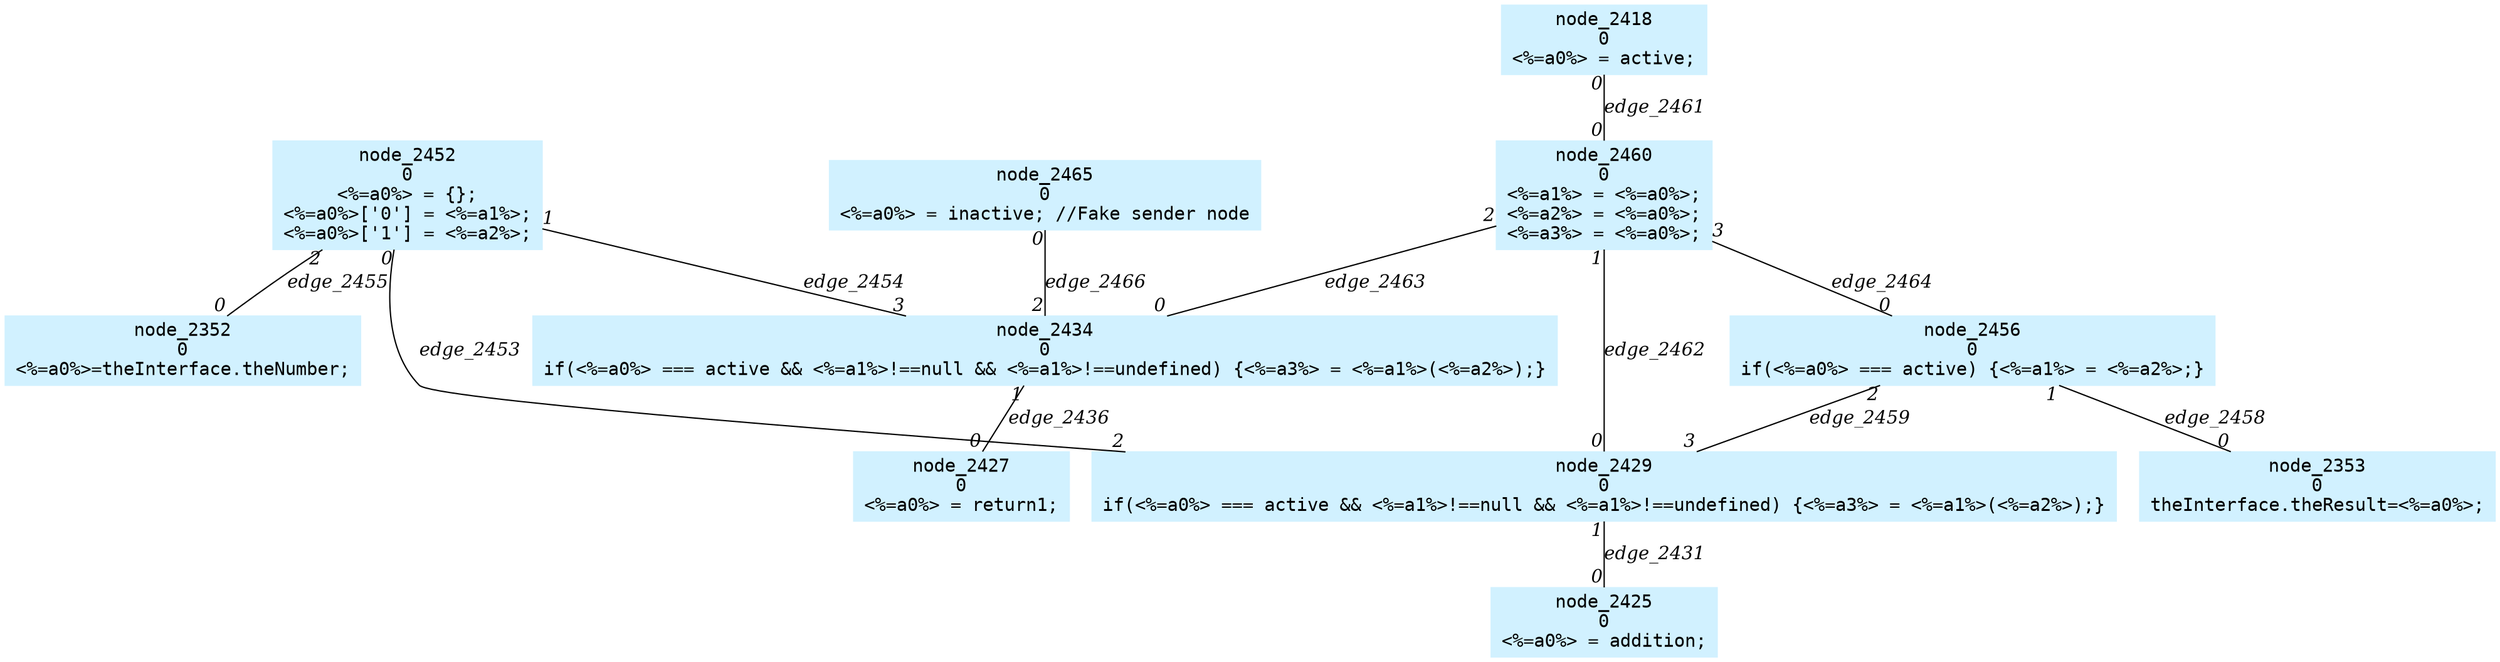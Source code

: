 digraph g{node_2352 [shape=box, style=filled, color="#d1f1ff", fontname="Courier", label="node_2352
0
<%=a0%>=theInterface.theNumber;
" ]
node_2353 [shape=box, style=filled, color="#d1f1ff", fontname="Courier", label="node_2353
0
theInterface.theResult=<%=a0%>;
" ]
node_2418 [shape=box, style=filled, color="#d1f1ff", fontname="Courier", label="node_2418
0
<%=a0%> = active;
" ]
node_2425 [shape=box, style=filled, color="#d1f1ff", fontname="Courier", label="node_2425
0
<%=a0%> = addition;
" ]
node_2427 [shape=box, style=filled, color="#d1f1ff", fontname="Courier", label="node_2427
0
<%=a0%> = return1;
" ]
node_2429 [shape=box, style=filled, color="#d1f1ff", fontname="Courier", label="node_2429
0
if(<%=a0%> === active && <%=a1%>!==null && <%=a1%>!==undefined) {<%=a3%> = <%=a1%>(<%=a2%>);}
" ]
node_2434 [shape=box, style=filled, color="#d1f1ff", fontname="Courier", label="node_2434
0
if(<%=a0%> === active && <%=a1%>!==null && <%=a1%>!==undefined) {<%=a3%> = <%=a1%>(<%=a2%>);}
" ]
node_2452 [shape=box, style=filled, color="#d1f1ff", fontname="Courier", label="node_2452
0
<%=a0%> = {};
<%=a0%>['0'] = <%=a1%>;
<%=a0%>['1'] = <%=a2%>;
" ]
node_2456 [shape=box, style=filled, color="#d1f1ff", fontname="Courier", label="node_2456
0
if(<%=a0%> === active) {<%=a1%> = <%=a2%>;}
" ]
node_2460 [shape=box, style=filled, color="#d1f1ff", fontname="Courier", label="node_2460
0
<%=a1%> = <%=a0%>;
<%=a2%> = <%=a0%>;
<%=a3%> = <%=a0%>;
" ]
node_2465 [shape=box, style=filled, color="#d1f1ff", fontname="Courier", label="node_2465
0
<%=a0%> = inactive; //Fake sender node
" ]
node_2429 -> node_2425 [dir=none, arrowHead=none, fontname="Times-Italic", label="edge_2431",  headlabel="0", taillabel="1" ]
node_2434 -> node_2427 [dir=none, arrowHead=none, fontname="Times-Italic", label="edge_2436",  headlabel="0", taillabel="1" ]
node_2452 -> node_2429 [dir=none, arrowHead=none, fontname="Times-Italic", label="edge_2453",  headlabel="2", taillabel="0" ]
node_2452 -> node_2434 [dir=none, arrowHead=none, fontname="Times-Italic", label="edge_2454",  headlabel="3", taillabel="1" ]
node_2452 -> node_2352 [dir=none, arrowHead=none, fontname="Times-Italic", label="edge_2455",  headlabel="0", taillabel="2" ]
node_2456 -> node_2353 [dir=none, arrowHead=none, fontname="Times-Italic", label="edge_2458",  headlabel="0", taillabel="1" ]
node_2456 -> node_2429 [dir=none, arrowHead=none, fontname="Times-Italic", label="edge_2459",  headlabel="3", taillabel="2" ]
node_2418 -> node_2460 [dir=none, arrowHead=none, fontname="Times-Italic", label="edge_2461",  headlabel="0", taillabel="0" ]
node_2460 -> node_2429 [dir=none, arrowHead=none, fontname="Times-Italic", label="edge_2462",  headlabel="0", taillabel="1" ]
node_2460 -> node_2434 [dir=none, arrowHead=none, fontname="Times-Italic", label="edge_2463",  headlabel="0", taillabel="2" ]
node_2460 -> node_2456 [dir=none, arrowHead=none, fontname="Times-Italic", label="edge_2464",  headlabel="0", taillabel="3" ]
node_2465 -> node_2434 [dir=none, arrowHead=none, fontname="Times-Italic", label="edge_2466",  headlabel="2", taillabel="0" ]
}